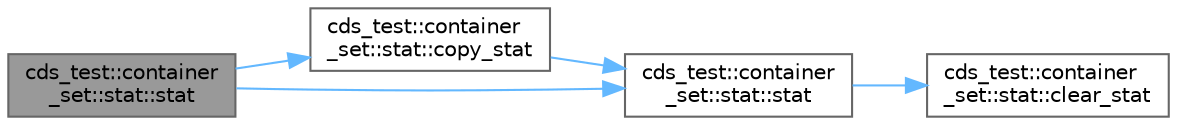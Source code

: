 digraph "cds_test::container_set::stat::stat"
{
 // LATEX_PDF_SIZE
  bgcolor="transparent";
  edge [fontname=Helvetica,fontsize=10,labelfontname=Helvetica,labelfontsize=10];
  node [fontname=Helvetica,fontsize=10,shape=box,height=0.2,width=0.4];
  rankdir="LR";
  Node1 [id="Node000001",label="cds_test::container\l_set::stat::stat",height=0.2,width=0.4,color="gray40", fillcolor="grey60", style="filled", fontcolor="black",tooltip=" "];
  Node1 -> Node2 [id="edge1_Node000001_Node000002",color="steelblue1",style="solid",tooltip=" "];
  Node2 [id="Node000002",label="cds_test::container\l_set::stat::copy_stat",height=0.2,width=0.4,color="grey40", fillcolor="white", style="filled",URL="$structcds__test_1_1container__set_1_1stat.html#aad4abd54f10e2b0d34a16cb729c554cf",tooltip=" "];
  Node2 -> Node3 [id="edge2_Node000002_Node000003",color="steelblue1",style="solid",tooltip=" "];
  Node3 [id="Node000003",label="cds_test::container\l_set::stat::stat",height=0.2,width=0.4,color="grey40", fillcolor="white", style="filled",URL="$structcds__test_1_1container__set_1_1stat.html#ab23f8edd77a887f4b33015133cc22884",tooltip=" "];
  Node3 -> Node4 [id="edge3_Node000003_Node000004",color="steelblue1",style="solid",tooltip=" "];
  Node4 [id="Node000004",label="cds_test::container\l_set::stat::clear_stat",height=0.2,width=0.4,color="grey40", fillcolor="white", style="filled",URL="$structcds__test_1_1container__set_1_1stat.html#af662c35a08c754f1aa84538e305c2e0d",tooltip=" "];
  Node1 -> Node3 [id="edge4_Node000001_Node000003",color="steelblue1",style="solid",tooltip=" "];
}
